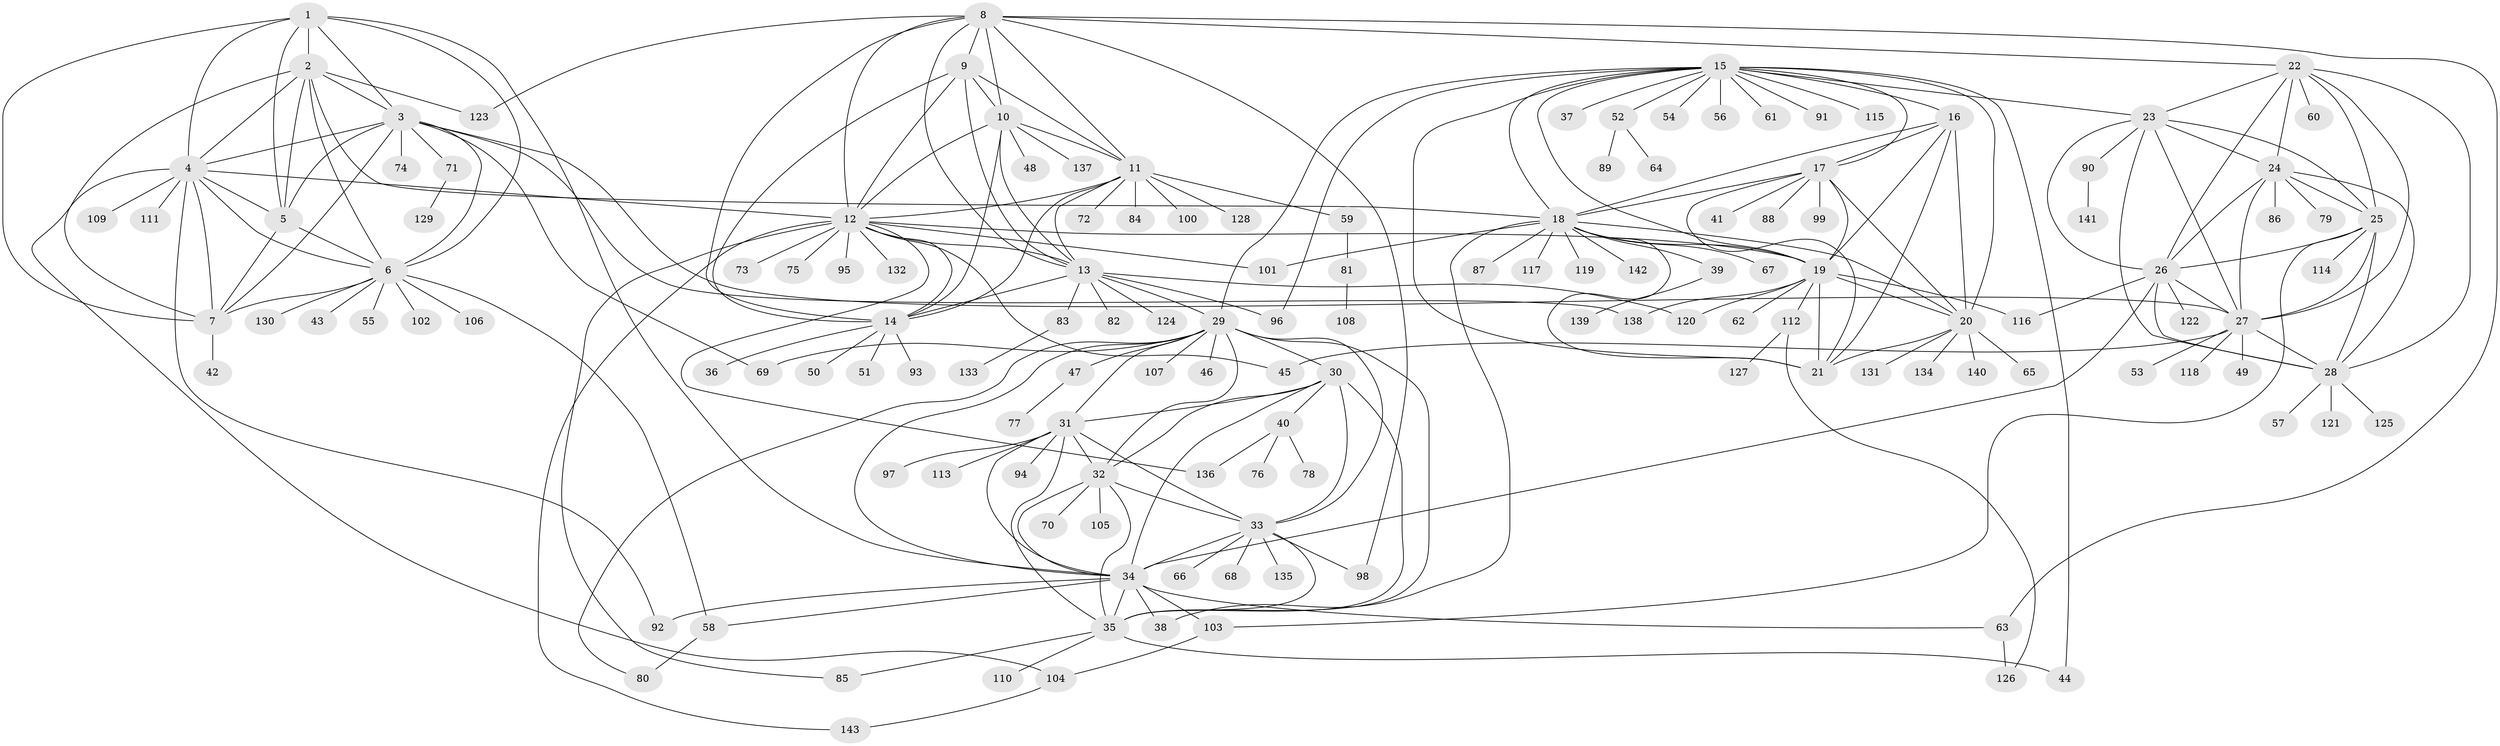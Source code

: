// coarse degree distribution, {7: 0.06086956521739131, 9: 0.05217391304347826, 4: 0.034782608695652174, 5: 0.017391304347826087, 12: 0.008695652173913044, 15: 0.008695652173913044, 11: 0.008695652173913044, 8: 0.017391304347826087, 21: 0.008695652173913044, 6: 0.008695652173913044, 17: 0.017391304347826087, 1: 0.5565217391304348, 2: 0.1826086956521739, 3: 0.017391304347826087}
// Generated by graph-tools (version 1.1) at 2025/52/02/27/25 19:52:21]
// undirected, 143 vertices, 244 edges
graph export_dot {
graph [start="1"]
  node [color=gray90,style=filled];
  1;
  2;
  3;
  4;
  5;
  6;
  7;
  8;
  9;
  10;
  11;
  12;
  13;
  14;
  15;
  16;
  17;
  18;
  19;
  20;
  21;
  22;
  23;
  24;
  25;
  26;
  27;
  28;
  29;
  30;
  31;
  32;
  33;
  34;
  35;
  36;
  37;
  38;
  39;
  40;
  41;
  42;
  43;
  44;
  45;
  46;
  47;
  48;
  49;
  50;
  51;
  52;
  53;
  54;
  55;
  56;
  57;
  58;
  59;
  60;
  61;
  62;
  63;
  64;
  65;
  66;
  67;
  68;
  69;
  70;
  71;
  72;
  73;
  74;
  75;
  76;
  77;
  78;
  79;
  80;
  81;
  82;
  83;
  84;
  85;
  86;
  87;
  88;
  89;
  90;
  91;
  92;
  93;
  94;
  95;
  96;
  97;
  98;
  99;
  100;
  101;
  102;
  103;
  104;
  105;
  106;
  107;
  108;
  109;
  110;
  111;
  112;
  113;
  114;
  115;
  116;
  117;
  118;
  119;
  120;
  121;
  122;
  123;
  124;
  125;
  126;
  127;
  128;
  129;
  130;
  131;
  132;
  133;
  134;
  135;
  136;
  137;
  138;
  139;
  140;
  141;
  142;
  143;
  1 -- 2;
  1 -- 3;
  1 -- 4;
  1 -- 5;
  1 -- 6;
  1 -- 7;
  1 -- 34;
  2 -- 3;
  2 -- 4;
  2 -- 5;
  2 -- 6;
  2 -- 7;
  2 -- 18;
  2 -- 123;
  3 -- 4;
  3 -- 5;
  3 -- 6;
  3 -- 7;
  3 -- 27;
  3 -- 69;
  3 -- 71;
  3 -- 74;
  3 -- 138;
  4 -- 5;
  4 -- 6;
  4 -- 7;
  4 -- 12;
  4 -- 92;
  4 -- 104;
  4 -- 109;
  4 -- 111;
  5 -- 6;
  5 -- 7;
  6 -- 7;
  6 -- 43;
  6 -- 55;
  6 -- 58;
  6 -- 102;
  6 -- 106;
  6 -- 130;
  7 -- 42;
  8 -- 9;
  8 -- 10;
  8 -- 11;
  8 -- 12;
  8 -- 13;
  8 -- 14;
  8 -- 22;
  8 -- 63;
  8 -- 98;
  8 -- 123;
  9 -- 10;
  9 -- 11;
  9 -- 12;
  9 -- 13;
  9 -- 14;
  10 -- 11;
  10 -- 12;
  10 -- 13;
  10 -- 14;
  10 -- 48;
  10 -- 137;
  11 -- 12;
  11 -- 13;
  11 -- 14;
  11 -- 59;
  11 -- 72;
  11 -- 84;
  11 -- 100;
  11 -- 128;
  12 -- 13;
  12 -- 14;
  12 -- 19;
  12 -- 45;
  12 -- 73;
  12 -- 75;
  12 -- 85;
  12 -- 95;
  12 -- 101;
  12 -- 132;
  12 -- 136;
  12 -- 143;
  13 -- 14;
  13 -- 29;
  13 -- 82;
  13 -- 83;
  13 -- 96;
  13 -- 120;
  13 -- 124;
  14 -- 36;
  14 -- 50;
  14 -- 51;
  14 -- 93;
  15 -- 16;
  15 -- 17;
  15 -- 18;
  15 -- 19;
  15 -- 20;
  15 -- 21;
  15 -- 23;
  15 -- 29;
  15 -- 37;
  15 -- 44;
  15 -- 52;
  15 -- 54;
  15 -- 56;
  15 -- 61;
  15 -- 91;
  15 -- 96;
  15 -- 115;
  16 -- 17;
  16 -- 18;
  16 -- 19;
  16 -- 20;
  16 -- 21;
  17 -- 18;
  17 -- 19;
  17 -- 20;
  17 -- 21;
  17 -- 41;
  17 -- 88;
  17 -- 99;
  18 -- 19;
  18 -- 20;
  18 -- 21;
  18 -- 38;
  18 -- 39;
  18 -- 67;
  18 -- 87;
  18 -- 101;
  18 -- 117;
  18 -- 119;
  18 -- 142;
  19 -- 20;
  19 -- 21;
  19 -- 62;
  19 -- 112;
  19 -- 116;
  19 -- 120;
  19 -- 138;
  20 -- 21;
  20 -- 65;
  20 -- 131;
  20 -- 134;
  20 -- 140;
  22 -- 23;
  22 -- 24;
  22 -- 25;
  22 -- 26;
  22 -- 27;
  22 -- 28;
  22 -- 60;
  23 -- 24;
  23 -- 25;
  23 -- 26;
  23 -- 27;
  23 -- 28;
  23 -- 90;
  24 -- 25;
  24 -- 26;
  24 -- 27;
  24 -- 28;
  24 -- 79;
  24 -- 86;
  25 -- 26;
  25 -- 27;
  25 -- 28;
  25 -- 103;
  25 -- 114;
  26 -- 27;
  26 -- 28;
  26 -- 34;
  26 -- 116;
  26 -- 122;
  27 -- 28;
  27 -- 45;
  27 -- 49;
  27 -- 53;
  27 -- 118;
  28 -- 57;
  28 -- 121;
  28 -- 125;
  29 -- 30;
  29 -- 31;
  29 -- 32;
  29 -- 33;
  29 -- 34;
  29 -- 35;
  29 -- 46;
  29 -- 47;
  29 -- 69;
  29 -- 80;
  29 -- 107;
  30 -- 31;
  30 -- 32;
  30 -- 33;
  30 -- 34;
  30 -- 35;
  30 -- 40;
  31 -- 32;
  31 -- 33;
  31 -- 34;
  31 -- 35;
  31 -- 94;
  31 -- 97;
  31 -- 113;
  32 -- 33;
  32 -- 34;
  32 -- 35;
  32 -- 70;
  32 -- 105;
  33 -- 34;
  33 -- 35;
  33 -- 66;
  33 -- 68;
  33 -- 98;
  33 -- 135;
  34 -- 35;
  34 -- 38;
  34 -- 58;
  34 -- 63;
  34 -- 92;
  34 -- 103;
  35 -- 44;
  35 -- 85;
  35 -- 110;
  39 -- 139;
  40 -- 76;
  40 -- 78;
  40 -- 136;
  47 -- 77;
  52 -- 64;
  52 -- 89;
  58 -- 80;
  59 -- 81;
  63 -- 126;
  71 -- 129;
  81 -- 108;
  83 -- 133;
  90 -- 141;
  103 -- 104;
  104 -- 143;
  112 -- 126;
  112 -- 127;
}
